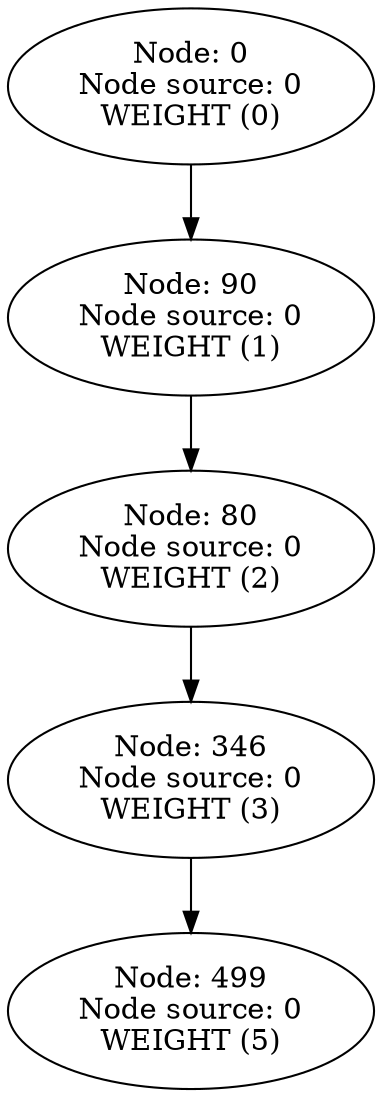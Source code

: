 digraph {
	499 [label="Node: 499
Node source: 0
WEIGHT (5)"]
	346 [label="Node: 346
Node source: 0
WEIGHT (3)"]
	80 [label="Node: 80
Node source: 0
WEIGHT (2)"]
	90 [label="Node: 90
Node source: 0
WEIGHT (1)"]
	0 [label="Node: 0
Node source: 0
WEIGHT (0)"]
	346 -> 499
	80 -> 346
	90 -> 80
	0 -> 90
}

